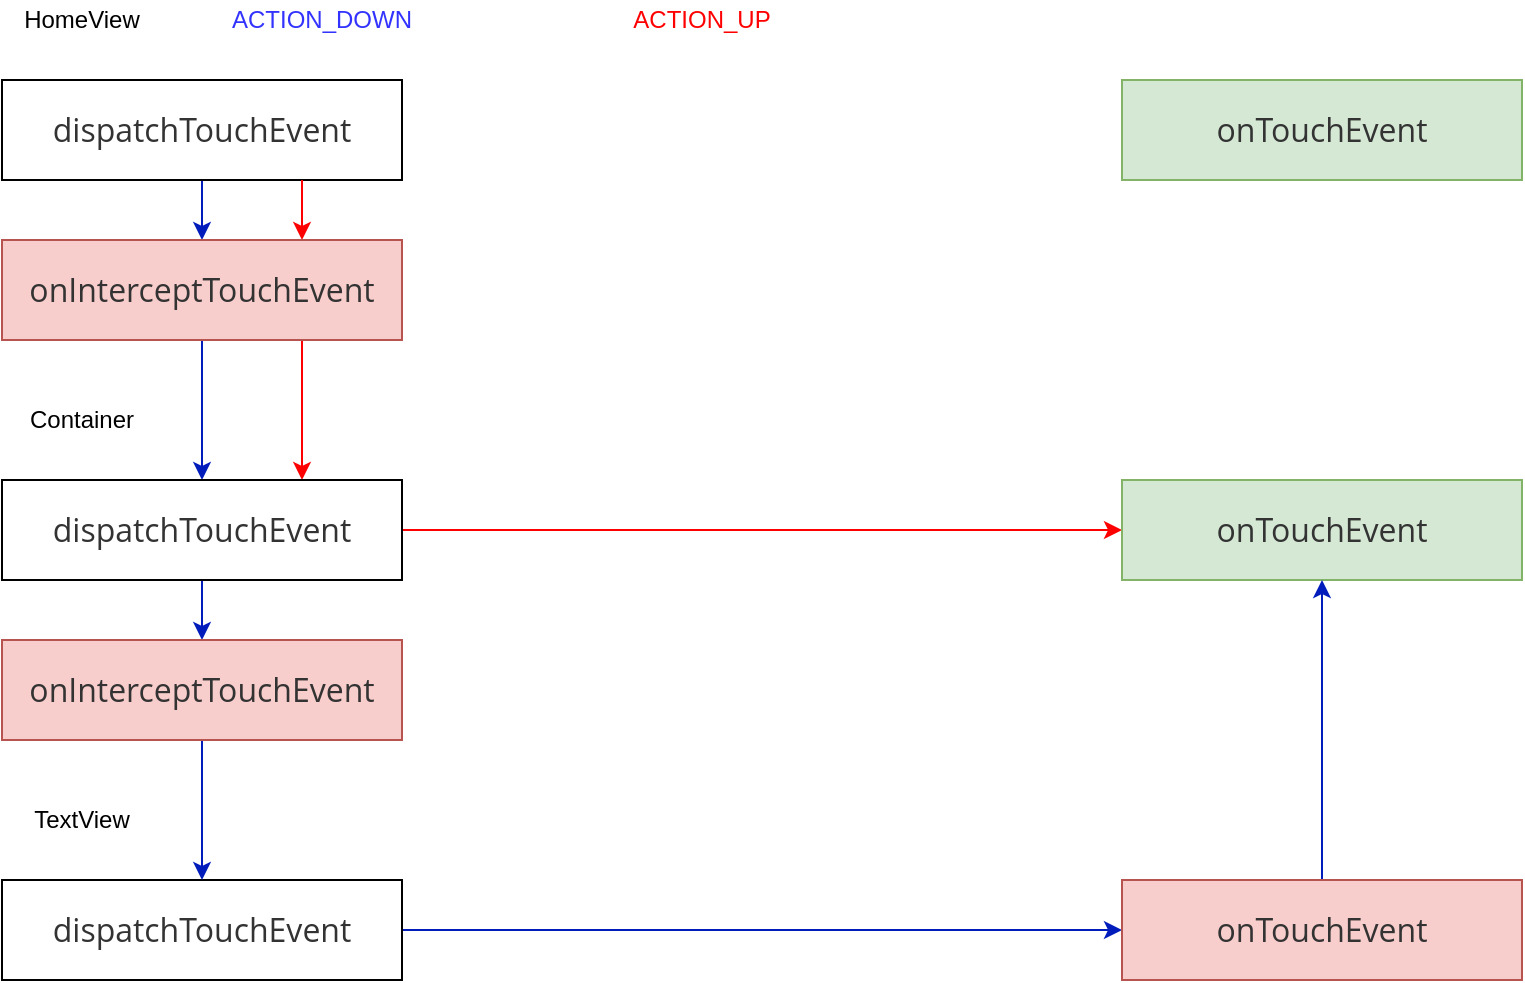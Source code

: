 <mxfile version="12.4.3" type="device" pages="1"><diagram id="5-s8MyQeTfjaJY_0r716" name="Page-1"><mxGraphModel dx="1335" dy="753" grid="1" gridSize="10" guides="1" tooltips="1" connect="1" arrows="1" fold="1" page="1" pageScale="1" pageWidth="827" pageHeight="1169" math="0" shadow="0"><root><mxCell id="0"/><mxCell id="1" parent="0"/><mxCell id="8nLHS1UgZN2dIkzJwdAz-34" value="" style="edgeStyle=orthogonalEdgeStyle;rounded=0;orthogonalLoop=1;jettySize=auto;html=1;strokeColor=#001DBC;fontColor=#3333FF;fillColor=#0050ef;exitX=0.5;exitY=1;exitDx=0;exitDy=0;entryX=0.5;entryY=0;entryDx=0;entryDy=0;" parent="1" source="8nLHS1UgZN2dIkzJwdAz-1" target="8nLHS1UgZN2dIkzJwdAz-3" edge="1"><mxGeometry relative="1" as="geometry"><Array as="points"/></mxGeometry></mxCell><mxCell id="8nLHS1UgZN2dIkzJwdAz-1" value="&lt;span style=&quot;color: rgb(51 , 51 , 51) ; font-family: &amp;#34;open sans&amp;#34; , &amp;#34;clear sans&amp;#34; , &amp;#34;helvetica neue&amp;#34; , &amp;#34;helvetica&amp;#34; , &amp;#34;arial&amp;#34; , sans-serif ; font-size: 16px ; text-align: left ; white-space: pre-wrap ; background-color: rgb(255 , 255 , 255)&quot;&gt;dispatchTouchEvent&lt;br&gt;&lt;/span&gt;" style="rounded=0;whiteSpace=wrap;html=1;" parent="1" vertex="1"><mxGeometry x="40" y="80" width="200" height="50" as="geometry"/></mxCell><mxCell id="8nLHS1UgZN2dIkzJwdAz-27" style="edgeStyle=orthogonalEdgeStyle;rounded=0;orthogonalLoop=1;jettySize=auto;html=1;entryX=0.75;entryY=0;entryDx=0;entryDy=0;exitX=0.75;exitY=1;exitDx=0;exitDy=0;fillColor=#f8cecc;strokeColor=#FF0000;" parent="1" source="8nLHS1UgZN2dIkzJwdAz-1" target="8nLHS1UgZN2dIkzJwdAz-3" edge="1"><mxGeometry relative="1" as="geometry"/></mxCell><mxCell id="8nLHS1UgZN2dIkzJwdAz-36" style="edgeStyle=orthogonalEdgeStyle;rounded=0;orthogonalLoop=1;jettySize=auto;html=1;entryX=0.5;entryY=0;entryDx=0;entryDy=0;strokeColor=#001DBC;fontColor=#3333FF;fillColor=#0050ef;exitX=0.5;exitY=1;exitDx=0;exitDy=0;" parent="1" source="8nLHS1UgZN2dIkzJwdAz-3" target="8nLHS1UgZN2dIkzJwdAz-5" edge="1"><mxGeometry relative="1" as="geometry"><Array as="points"/></mxGeometry></mxCell><mxCell id="-P4D0Al24XwnKOlbgJ8R-1" style="edgeStyle=orthogonalEdgeStyle;rounded=0;orthogonalLoop=1;jettySize=auto;html=1;entryX=0.75;entryY=0;entryDx=0;entryDy=0;exitX=0.75;exitY=1;exitDx=0;exitDy=0;strokeColor=#FF0000;" parent="1" source="8nLHS1UgZN2dIkzJwdAz-3" target="8nLHS1UgZN2dIkzJwdAz-5" edge="1"><mxGeometry relative="1" as="geometry"/></mxCell><mxCell id="8nLHS1UgZN2dIkzJwdAz-3" value="&lt;span style=&quot;color: rgb(51, 51, 51); font-family: &amp;quot;open sans&amp;quot;, &amp;quot;clear sans&amp;quot;, &amp;quot;helvetica neue&amp;quot;, helvetica, arial, sans-serif; font-size: 16px; text-align: left; white-space: pre-wrap;&quot;&gt;onInterceptTouchEvent&lt;br&gt;&lt;/span&gt;" style="rounded=0;whiteSpace=wrap;html=1;fillColor=#f8cecc;strokeColor=#b85450;labelBackgroundColor=none;" parent="1" vertex="1"><mxGeometry x="40" y="160" width="200" height="50" as="geometry"/></mxCell><mxCell id="8nLHS1UgZN2dIkzJwdAz-4" value="&lt;span style=&quot;color: rgb(51 , 51 , 51) ; font-family: &amp;#34;open sans&amp;#34; , &amp;#34;clear sans&amp;#34; , &amp;#34;helvetica neue&amp;#34; , &amp;#34;helvetica&amp;#34; , &amp;#34;arial&amp;#34; , sans-serif ; font-size: 16px ; text-align: left ; white-space: pre-wrap&quot;&gt;onTouchEvent&lt;span style=&quot;background-color: rgb(255 , 255 , 255)&quot;&gt;&lt;br&gt;&lt;/span&gt;&lt;/span&gt;" style="rounded=0;html=1;fillColor=#d5e8d4;strokeColor=#82b366;whiteSpace=wrap;glass=0;comic=0;" parent="1" vertex="1"><mxGeometry x="600" y="80" width="200" height="50" as="geometry"/></mxCell><mxCell id="8nLHS1UgZN2dIkzJwdAz-38" value="" style="edgeStyle=orthogonalEdgeStyle;rounded=0;orthogonalLoop=1;jettySize=auto;html=1;strokeColor=#001DBC;fontColor=#3333FF;fillColor=#0050ef;" parent="1" source="8nLHS1UgZN2dIkzJwdAz-5" target="8nLHS1UgZN2dIkzJwdAz-37" edge="1"><mxGeometry relative="1" as="geometry"/></mxCell><mxCell id="-P4D0Al24XwnKOlbgJ8R-4" style="edgeStyle=orthogonalEdgeStyle;rounded=0;orthogonalLoop=1;jettySize=auto;html=1;entryX=0;entryY=0.5;entryDx=0;entryDy=0;strokeColor=#FF0000;" parent="1" source="8nLHS1UgZN2dIkzJwdAz-5" target="8nLHS1UgZN2dIkzJwdAz-7" edge="1"><mxGeometry relative="1" as="geometry"/></mxCell><mxCell id="8nLHS1UgZN2dIkzJwdAz-5" value="&lt;span style=&quot;color: rgb(51 , 51 , 51) ; font-family: &amp;#34;open sans&amp;#34; , &amp;#34;clear sans&amp;#34; , &amp;#34;helvetica neue&amp;#34; , &amp;#34;helvetica&amp;#34; , &amp;#34;arial&amp;#34; , sans-serif ; font-size: 16px ; text-align: left ; white-space: pre-wrap ; background-color: rgb(255 , 255 , 255)&quot;&gt;dispatchTouchEvent&lt;br&gt;&lt;/span&gt;" style="rounded=0;whiteSpace=wrap;html=1;" parent="1" vertex="1"><mxGeometry x="40" y="280" width="200" height="50" as="geometry"/></mxCell><mxCell id="8nLHS1UgZN2dIkzJwdAz-7" value="&lt;span style=&quot;color: rgb(51, 51, 51); font-family: &amp;quot;open sans&amp;quot;, &amp;quot;clear sans&amp;quot;, &amp;quot;helvetica neue&amp;quot;, helvetica, arial, sans-serif; font-size: 16px; text-align: left; white-space: pre-wrap;&quot;&gt;onTouchEvent&lt;br&gt;&lt;/span&gt;" style="rounded=0;whiteSpace=wrap;html=1;fillColor=#d5e8d4;strokeColor=#82b366;labelBackgroundColor=none;" parent="1" vertex="1"><mxGeometry x="600" y="280" width="200" height="50" as="geometry"/></mxCell><mxCell id="8nLHS1UgZN2dIkzJwdAz-18" style="edgeStyle=orthogonalEdgeStyle;rounded=0;orthogonalLoop=1;jettySize=auto;html=1;entryX=0;entryY=0.5;entryDx=0;entryDy=0;fillColor=#0050ef;strokeColor=#001DBC;" parent="1" source="8nLHS1UgZN2dIkzJwdAz-8" target="8nLHS1UgZN2dIkzJwdAz-10" edge="1"><mxGeometry relative="1" as="geometry"/></mxCell><mxCell id="8nLHS1UgZN2dIkzJwdAz-8" value="&lt;span style=&quot;color: rgb(51 , 51 , 51) ; font-family: &amp;#34;open sans&amp;#34; , &amp;#34;clear sans&amp;#34; , &amp;#34;helvetica neue&amp;#34; , &amp;#34;helvetica&amp;#34; , &amp;#34;arial&amp;#34; , sans-serif ; font-size: 16px ; text-align: left ; white-space: pre-wrap ; background-color: rgb(255 , 255 , 255)&quot;&gt;dispatchTouchEvent&lt;br&gt;&lt;/span&gt;" style="rounded=0;whiteSpace=wrap;html=1;" parent="1" vertex="1"><mxGeometry x="40" y="480" width="200" height="50" as="geometry"/></mxCell><mxCell id="8nLHS1UgZN2dIkzJwdAz-19" style="edgeStyle=orthogonalEdgeStyle;rounded=0;orthogonalLoop=1;jettySize=auto;html=1;exitX=0.5;exitY=0;exitDx=0;exitDy=0;entryX=0.5;entryY=1;entryDx=0;entryDy=0;fillColor=#0050ef;strokeColor=#001DBC;" parent="1" source="8nLHS1UgZN2dIkzJwdAz-10" target="8nLHS1UgZN2dIkzJwdAz-7" edge="1"><mxGeometry relative="1" as="geometry"/></mxCell><mxCell id="8nLHS1UgZN2dIkzJwdAz-10" value="&lt;span style=&quot;color: rgb(51, 51, 51); font-family: &amp;quot;open sans&amp;quot;, &amp;quot;clear sans&amp;quot;, &amp;quot;helvetica neue&amp;quot;, helvetica, arial, sans-serif; font-size: 16px; text-align: left; white-space: pre-wrap;&quot;&gt;onTouchEvent&lt;br&gt;&lt;/span&gt;" style="rounded=0;whiteSpace=wrap;html=1;fillColor=#f8cecc;strokeColor=#b85450;labelBackgroundColor=none;" parent="1" vertex="1"><mxGeometry x="600" y="480" width="200" height="50" as="geometry"/></mxCell><mxCell id="8nLHS1UgZN2dIkzJwdAz-28" value="HomeView" style="text;html=1;strokeColor=none;fillColor=none;align=center;verticalAlign=middle;whiteSpace=wrap;rounded=0;" parent="1" vertex="1"><mxGeometry x="40" y="40" width="80" height="20" as="geometry"/></mxCell><mxCell id="8nLHS1UgZN2dIkzJwdAz-29" value="Container" style="text;html=1;strokeColor=none;fillColor=none;align=center;verticalAlign=middle;whiteSpace=wrap;rounded=0;" parent="1" vertex="1"><mxGeometry x="40" y="240" width="80" height="20" as="geometry"/></mxCell><mxCell id="8nLHS1UgZN2dIkzJwdAz-30" value="TextView" style="text;html=1;strokeColor=none;fillColor=none;align=center;verticalAlign=middle;whiteSpace=wrap;rounded=0;" parent="1" vertex="1"><mxGeometry x="40" y="440" width="80" height="20" as="geometry"/></mxCell><mxCell id="8nLHS1UgZN2dIkzJwdAz-31" value="ACTION_DOWN" style="text;html=1;strokeColor=none;fillColor=none;align=center;verticalAlign=middle;whiteSpace=wrap;rounded=0;fontColor=#3333FF;" parent="1" vertex="1"><mxGeometry x="160" y="40" width="80" height="20" as="geometry"/></mxCell><mxCell id="8nLHS1UgZN2dIkzJwdAz-32" value="ACTION_UP" style="text;html=1;strokeColor=none;fillColor=none;align=center;verticalAlign=middle;whiteSpace=wrap;rounded=0;fontColor=#FF0000;" parent="1" vertex="1"><mxGeometry x="350" y="40" width="80" height="20" as="geometry"/></mxCell><mxCell id="8nLHS1UgZN2dIkzJwdAz-39" value="" style="edgeStyle=orthogonalEdgeStyle;rounded=0;orthogonalLoop=1;jettySize=auto;html=1;strokeColor=#001DBC;fontColor=#3333FF;fillColor=#0050ef;" parent="1" source="8nLHS1UgZN2dIkzJwdAz-37" target="8nLHS1UgZN2dIkzJwdAz-8" edge="1"><mxGeometry relative="1" as="geometry"/></mxCell><mxCell id="8nLHS1UgZN2dIkzJwdAz-37" value="&lt;span style=&quot;color: rgb(51, 51, 51); font-family: &amp;quot;open sans&amp;quot;, &amp;quot;clear sans&amp;quot;, &amp;quot;helvetica neue&amp;quot;, helvetica, arial, sans-serif; font-size: 16px; text-align: left; white-space: pre-wrap;&quot;&gt;onInterceptTouchEvent&lt;br&gt;&lt;/span&gt;" style="rounded=0;whiteSpace=wrap;html=1;fillColor=#f8cecc;strokeColor=#b85450;labelBackgroundColor=none;" parent="1" vertex="1"><mxGeometry x="40" y="360" width="200" height="50" as="geometry"/></mxCell></root></mxGraphModel></diagram></mxfile>